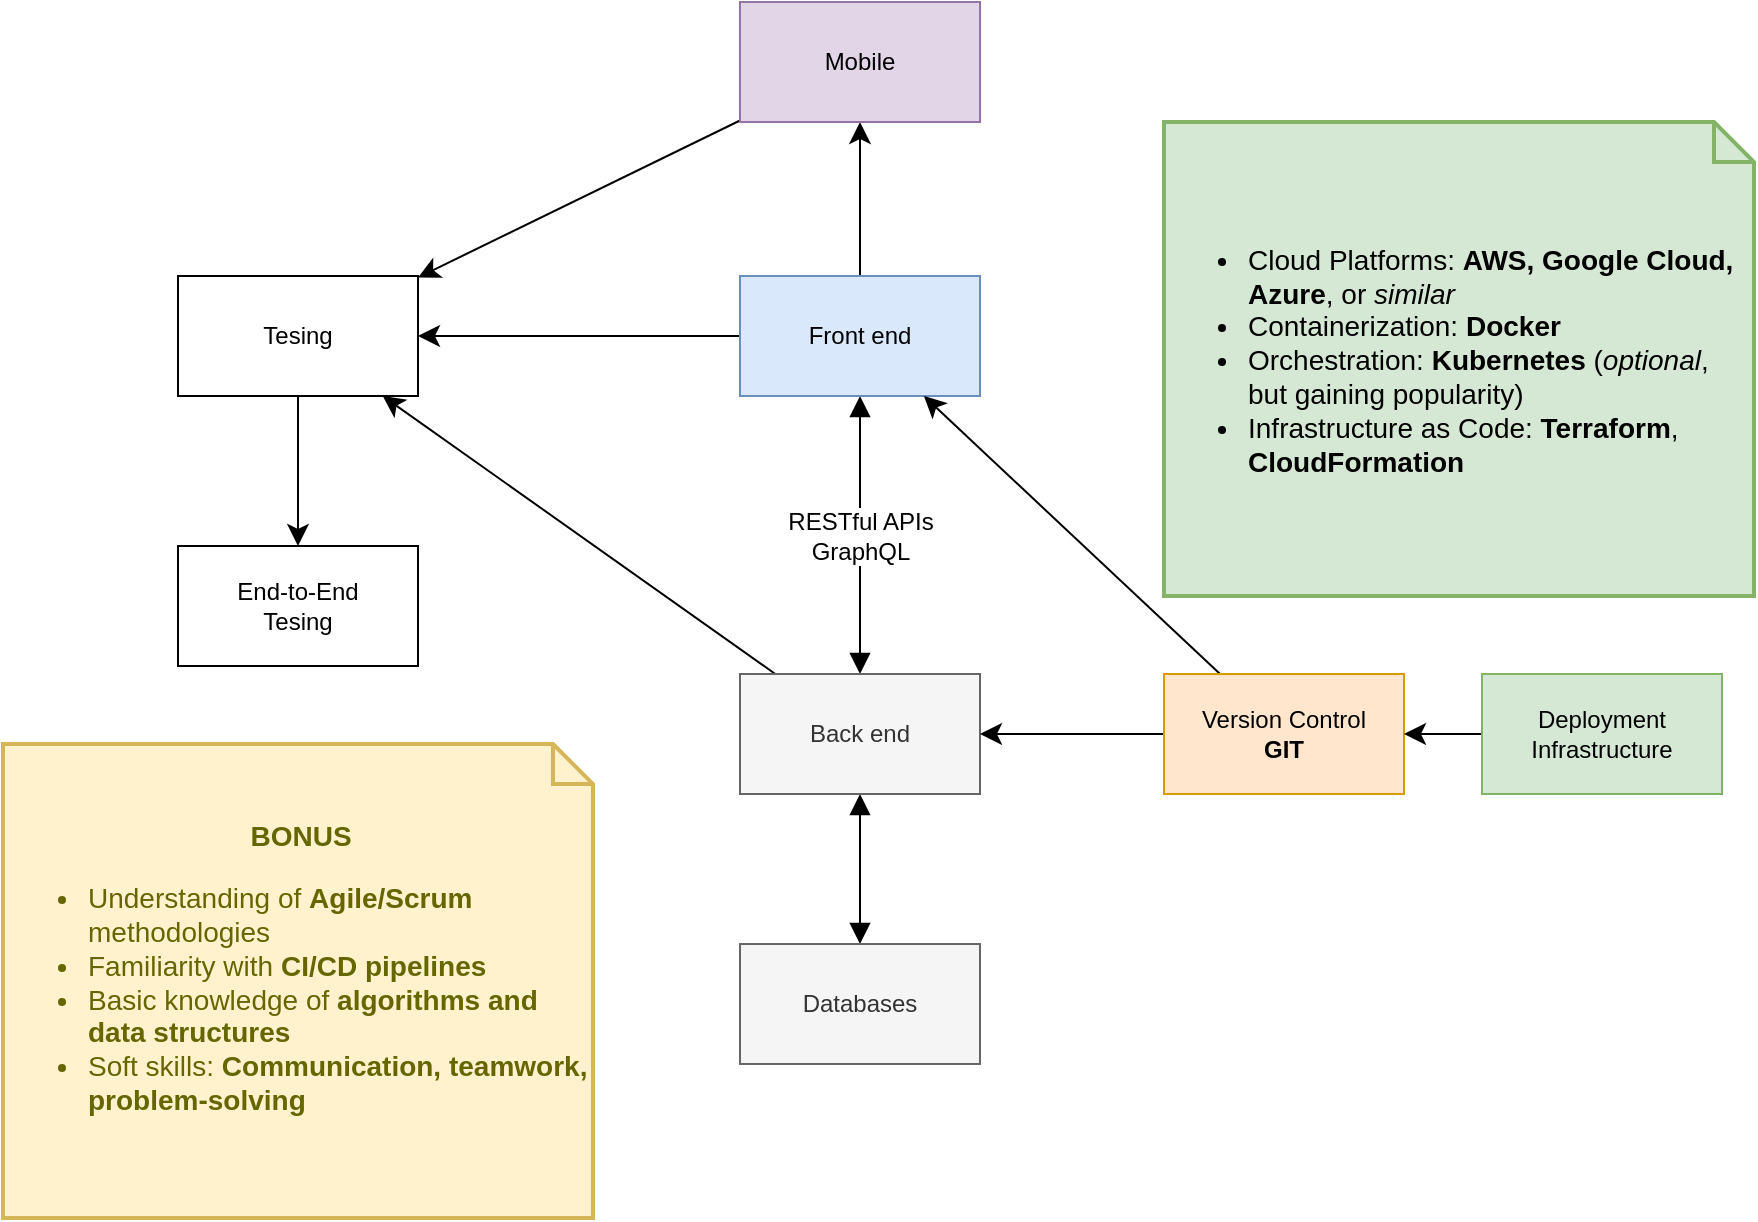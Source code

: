 <mxfile version="24.7.14" pages="4">
  <diagram id="m7xUuz93EVI3s8dwn7_o" name="Full stack">
    <mxGraphModel dx="1834" dy="1204" grid="0" gridSize="10" guides="1" tooltips="1" connect="1" arrows="1" fold="1" page="0" pageScale="1" pageWidth="850" pageHeight="1100" math="0" shadow="0">
      <root>
        <mxCell id="0" />
        <mxCell id="1" parent="0" />
        <mxCell id="BvwoRvcoWX2RcD_kSC25-17" value="&lt;div&gt;RESTful APIs&lt;/div&gt;&lt;div&gt;GraphQL&lt;br&gt;&lt;/div&gt;" style="edgeStyle=none;curved=1;rounded=0;orthogonalLoop=1;jettySize=auto;html=1;fontSize=12;startSize=8;endSize=8;startArrow=block;startFill=1;endArrow=block;endFill=1;" edge="1" parent="1" source="BvwoRvcoWX2RcD_kSC25-2" target="BvwoRvcoWX2RcD_kSC25-5">
          <mxGeometry relative="1" as="geometry" />
        </mxCell>
        <mxCell id="BvwoRvcoWX2RcD_kSC25-26" value="" style="edgeStyle=none;curved=1;rounded=0;orthogonalLoop=1;jettySize=auto;html=1;fontSize=12;startSize=8;endSize=8;" edge="1" parent="1" source="BvwoRvcoWX2RcD_kSC25-2" target="BvwoRvcoWX2RcD_kSC25-25">
          <mxGeometry relative="1" as="geometry" />
        </mxCell>
        <mxCell id="7Zae3B4ugFgc-AKkHFtN-2" value="" style="edgeStyle=none;curved=1;rounded=0;orthogonalLoop=1;jettySize=auto;html=1;fontSize=12;startSize=8;endSize=8;" edge="1" parent="1" source="BvwoRvcoWX2RcD_kSC25-2" target="7Zae3B4ugFgc-AKkHFtN-1">
          <mxGeometry relative="1" as="geometry" />
        </mxCell>
        <UserObject label="Front end" link="data:page/id,nIyB53TYzXvNyNt6XJS2" id="BvwoRvcoWX2RcD_kSC25-2">
          <mxCell style="whiteSpace=wrap;html=1;fillColor=#dae8fc;strokeColor=#6c8ebf;" vertex="1" parent="1">
            <mxGeometry x="253" y="-257" width="120" height="60" as="geometry" />
          </mxCell>
        </UserObject>
        <mxCell id="BvwoRvcoWX2RcD_kSC25-18" value="" style="edgeStyle=none;curved=1;rounded=0;orthogonalLoop=1;jettySize=auto;html=1;fontSize=12;startSize=8;endSize=8;startArrow=block;startFill=1;endArrow=block;endFill=1;" edge="1" parent="1" source="BvwoRvcoWX2RcD_kSC25-5" target="BvwoRvcoWX2RcD_kSC25-7">
          <mxGeometry relative="1" as="geometry" />
        </mxCell>
        <mxCell id="BvwoRvcoWX2RcD_kSC25-27" style="edgeStyle=none;curved=1;rounded=0;orthogonalLoop=1;jettySize=auto;html=1;fontSize=12;startSize=8;endSize=8;" edge="1" parent="1" source="BvwoRvcoWX2RcD_kSC25-5" target="BvwoRvcoWX2RcD_kSC25-25">
          <mxGeometry relative="1" as="geometry" />
        </mxCell>
        <UserObject label="&lt;div&gt;Back end&lt;/div&gt;" link="data:page/id,PNdT6LuRXR8eZHLKOw4P" id="BvwoRvcoWX2RcD_kSC25-5">
          <mxCell style="whiteSpace=wrap;html=1;fillColor=#f5f5f5;fontColor=#333333;strokeColor=#666666;" vertex="1" parent="1">
            <mxGeometry x="253" y="-58" width="120" height="60" as="geometry" />
          </mxCell>
        </UserObject>
        <mxCell id="BvwoRvcoWX2RcD_kSC25-7" value="&lt;div&gt;Databases&lt;/div&gt;" style="whiteSpace=wrap;html=1;fillColor=#f5f5f5;fontColor=#333333;strokeColor=#666666;" vertex="1" parent="1">
          <mxGeometry x="253" y="77" width="120" height="60" as="geometry" />
        </mxCell>
        <mxCell id="BvwoRvcoWX2RcD_kSC25-19" style="edgeStyle=none;curved=1;rounded=0;orthogonalLoop=1;jettySize=auto;html=1;fontSize=12;startSize=8;endSize=8;" edge="1" parent="1" source="BvwoRvcoWX2RcD_kSC25-9" target="BvwoRvcoWX2RcD_kSC25-2">
          <mxGeometry relative="1" as="geometry" />
        </mxCell>
        <mxCell id="BvwoRvcoWX2RcD_kSC25-20" style="edgeStyle=none;curved=1;rounded=0;orthogonalLoop=1;jettySize=auto;html=1;fontSize=12;startSize=8;endSize=8;" edge="1" parent="1" source="BvwoRvcoWX2RcD_kSC25-9" target="BvwoRvcoWX2RcD_kSC25-5">
          <mxGeometry relative="1" as="geometry" />
        </mxCell>
        <mxCell id="BvwoRvcoWX2RcD_kSC25-9" value="&lt;div&gt;Version Control&lt;b&gt;&lt;br&gt;&lt;/b&gt;&lt;/div&gt;&lt;div&gt;&lt;b&gt;GIT&lt;/b&gt;&lt;/div&gt;" style="whiteSpace=wrap;html=1;fillColor=#ffe6cc;strokeColor=#d79b00;" vertex="1" parent="1">
          <mxGeometry x="465" y="-58" width="120" height="60" as="geometry" />
        </mxCell>
        <mxCell id="BvwoRvcoWX2RcD_kSC25-22" style="edgeStyle=none;curved=1;rounded=0;orthogonalLoop=1;jettySize=auto;html=1;fontSize=12;startSize=8;endSize=8;" edge="1" parent="1" source="BvwoRvcoWX2RcD_kSC25-11" target="BvwoRvcoWX2RcD_kSC25-9">
          <mxGeometry relative="1" as="geometry" />
        </mxCell>
        <mxCell id="BvwoRvcoWX2RcD_kSC25-11" value="&lt;div&gt;Deployment&lt;/div&gt;Infrastructure" style="whiteSpace=wrap;html=1;fillColor=#d5e8d4;strokeColor=#82b366;" vertex="1" parent="1">
          <mxGeometry x="624" y="-58" width="120" height="60" as="geometry" />
        </mxCell>
        <mxCell id="BvwoRvcoWX2RcD_kSC25-30" value="" style="edgeStyle=none;curved=1;rounded=0;orthogonalLoop=1;jettySize=auto;html=1;fontSize=12;startSize=8;endSize=8;" edge="1" parent="1" source="BvwoRvcoWX2RcD_kSC25-25" target="BvwoRvcoWX2RcD_kSC25-29">
          <mxGeometry relative="1" as="geometry" />
        </mxCell>
        <mxCell id="BvwoRvcoWX2RcD_kSC25-25" value="&lt;div&gt;Tesing&lt;/div&gt;" style="whiteSpace=wrap;html=1;" vertex="1" parent="1">
          <mxGeometry x="-28" y="-257" width="120" height="60" as="geometry" />
        </mxCell>
        <mxCell id="BvwoRvcoWX2RcD_kSC25-28" value="&lt;div&gt;&lt;div align=&quot;center&quot;&gt;&lt;b&gt;BONUS&lt;/b&gt;&lt;br&gt;&lt;/div&gt;&lt;ul&gt;&lt;li&gt;Understanding of &lt;b&gt;Agile/Scrum&lt;/b&gt; methodologies&lt;/li&gt;&lt;li&gt;Familiarity with &lt;b&gt;CI/CD pipelines&lt;/b&gt;&lt;/li&gt;&lt;li&gt;Basic knowledge of &lt;b&gt;algorithms and data structures&lt;/b&gt;&lt;/li&gt;&lt;li&gt;Soft skills: &lt;b&gt;Communication, teamwork, problem-solving&lt;/b&gt;&lt;/li&gt;&lt;/ul&gt;&lt;/div&gt;" style="shape=note;strokeWidth=2;fontSize=14;size=20;whiteSpace=wrap;html=1;fillColor=#fff2cc;strokeColor=#d6b656;fontColor=#666600;align=left;" vertex="1" parent="1">
          <mxGeometry x="-115.5" y="-23" width="295" height="237" as="geometry" />
        </mxCell>
        <mxCell id="BvwoRvcoWX2RcD_kSC25-29" value="&lt;div&gt;End-to-End&lt;/div&gt;&lt;div&gt;Tesing&lt;/div&gt;" style="whiteSpace=wrap;html=1;" vertex="1" parent="1">
          <mxGeometry x="-28" y="-122" width="120" height="60" as="geometry" />
        </mxCell>
        <mxCell id="AOdWAAgd6h2X3yLVZEhD-1" value="&lt;ul&gt;&lt;li&gt;Cloud Platforms: &lt;b&gt;AWS, Google Cloud, Azure&lt;/b&gt;, or &lt;i&gt;similar&lt;/i&gt;&lt;/li&gt;&lt;li&gt;Containerization: &lt;b&gt;Docker&lt;/b&gt;&lt;/li&gt;&lt;li&gt;Orchestration: &lt;b&gt;Kubernetes &lt;/b&gt;(&lt;i&gt;optional&lt;/i&gt;, but gaining popularity)&lt;/li&gt;&lt;li&gt;Infrastructure as Code: &lt;b&gt;Terraform&lt;/b&gt;, &lt;b&gt;CloudFormation&lt;/b&gt;&lt;/li&gt;&lt;/ul&gt;" style="shape=note;strokeWidth=2;fontSize=14;size=20;whiteSpace=wrap;html=1;fillColor=#d5e8d4;strokeColor=#82b366;align=left;" vertex="1" parent="1">
          <mxGeometry x="465" y="-334" width="295" height="237" as="geometry" />
        </mxCell>
        <mxCell id="7Zae3B4ugFgc-AKkHFtN-3" style="edgeStyle=none;curved=1;rounded=0;orthogonalLoop=1;jettySize=auto;html=1;fontSize=12;startSize=8;endSize=8;" edge="1" parent="1" source="7Zae3B4ugFgc-AKkHFtN-1" target="BvwoRvcoWX2RcD_kSC25-25">
          <mxGeometry relative="1" as="geometry" />
        </mxCell>
        <UserObject label="Mobile" link="data:page/id,V01Ff16eqjEKWwpmBkew" id="7Zae3B4ugFgc-AKkHFtN-1">
          <mxCell style="whiteSpace=wrap;html=1;fillColor=#e1d5e7;strokeColor=#9673a6;" vertex="1" parent="1">
            <mxGeometry x="253" y="-394" width="120" height="60" as="geometry" />
          </mxCell>
        </UserObject>
      </root>
    </mxGraphModel>
  </diagram>
  <diagram name="Backend" id="PNdT6LuRXR8eZHLKOw4P">
    <mxGraphModel dx="1434" dy="1196" grid="0" gridSize="10" guides="1" tooltips="1" connect="1" arrows="1" fold="1" page="0" pageScale="1" pageWidth="850" pageHeight="1100" math="0" shadow="0">
      <root>
        <mxCell id="0" />
        <mxCell id="1" parent="0" />
        <mxCell id="nO5aK_AD1AAB6odNBOJn-2" value="" style="edgeStyle=none;curved=1;rounded=0;orthogonalLoop=1;jettySize=auto;html=1;fontSize=12;startSize=8;endSize=8;" parent="1" source="Y7SEaIFlZ8AR4FOQCWsH-21" target="nO5aK_AD1AAB6odNBOJn-1" edge="1">
          <mxGeometry relative="1" as="geometry" />
        </mxCell>
        <mxCell id="nO5aK_AD1AAB6odNBOJn-4" value="" style="edgeStyle=none;curved=1;rounded=0;orthogonalLoop=1;jettySize=auto;html=1;fontSize=12;startSize=8;endSize=8;" parent="1" source="Y7SEaIFlZ8AR4FOQCWsH-21" target="nO5aK_AD1AAB6odNBOJn-3" edge="1">
          <mxGeometry relative="1" as="geometry" />
        </mxCell>
        <mxCell id="Y7SEaIFlZ8AR4FOQCWsH-21" value="Java" style="whiteSpace=wrap;html=1;fontStyle=1;fontSize=14;" parent="1" vertex="1">
          <mxGeometry x="411" y="125" width="120" height="60" as="geometry" />
        </mxCell>
        <mxCell id="nO5aK_AD1AAB6odNBOJn-14" value="" style="edgeStyle=none;curved=1;rounded=0;orthogonalLoop=1;jettySize=auto;html=1;fontSize=12;startSize=8;endSize=8;" parent="1" source="Y7SEaIFlZ8AR4FOQCWsH-23" target="nO5aK_AD1AAB6odNBOJn-13" edge="1">
          <mxGeometry relative="1" as="geometry" />
        </mxCell>
        <mxCell id="nO5aK_AD1AAB6odNBOJn-16" value="" style="edgeStyle=none;curved=1;rounded=0;orthogonalLoop=1;jettySize=auto;html=1;fontSize=12;startSize=8;endSize=8;" parent="1" source="Y7SEaIFlZ8AR4FOQCWsH-23" target="nO5aK_AD1AAB6odNBOJn-15" edge="1">
          <mxGeometry relative="1" as="geometry" />
        </mxCell>
        <mxCell id="Y7SEaIFlZ8AR4FOQCWsH-23" value="&lt;div style=&quot;font-size: 14px;&quot;&gt;Python&lt;/div&gt;" style="whiteSpace=wrap;html=1;fillColor=#0050ef;fontColor=#ffffff;strokeColor=none;fontStyle=1;fontSize=14;" parent="1" vertex="1">
          <mxGeometry x="411" y="224" width="120" height="60" as="geometry" />
        </mxCell>
        <mxCell id="nO5aK_AD1AAB6odNBOJn-6" value="" style="edgeStyle=none;curved=1;rounded=0;orthogonalLoop=1;jettySize=auto;html=1;fontSize=12;startSize=8;endSize=8;" parent="1" source="Y7SEaIFlZ8AR4FOQCWsH-25" target="nO5aK_AD1AAB6odNBOJn-5" edge="1">
          <mxGeometry relative="1" as="geometry" />
        </mxCell>
        <mxCell id="nO5aK_AD1AAB6odNBOJn-8" value="" style="edgeStyle=none;curved=1;rounded=0;orthogonalLoop=1;jettySize=auto;html=1;fontSize=12;startSize=8;endSize=8;" parent="1" source="Y7SEaIFlZ8AR4FOQCWsH-25" target="nO5aK_AD1AAB6odNBOJn-7" edge="1">
          <mxGeometry relative="1" as="geometry" />
        </mxCell>
        <mxCell id="nO5aK_AD1AAB6odNBOJn-10" value="" style="edgeStyle=none;curved=1;rounded=0;orthogonalLoop=1;jettySize=auto;html=1;fontSize=12;startSize=8;endSize=8;" parent="1" source="Y7SEaIFlZ8AR4FOQCWsH-25" target="nO5aK_AD1AAB6odNBOJn-9" edge="1">
          <mxGeometry relative="1" as="geometry" />
        </mxCell>
        <mxCell id="nO5aK_AD1AAB6odNBOJn-12" value="" style="edgeStyle=none;curved=1;rounded=0;orthogonalLoop=1;jettySize=auto;html=1;fontSize=12;startSize=8;endSize=8;" parent="1" source="Y7SEaIFlZ8AR4FOQCWsH-23" target="nO5aK_AD1AAB6odNBOJn-11" edge="1">
          <mxGeometry relative="1" as="geometry" />
        </mxCell>
        <mxCell id="JPblC8cwMiq2BDtVjVxu-2" value="" style="edgeStyle=none;curved=1;rounded=0;orthogonalLoop=1;jettySize=auto;html=1;fontSize=12;startSize=8;endSize=8;" parent="1" source="Y7SEaIFlZ8AR4FOQCWsH-25" target="JPblC8cwMiq2BDtVjVxu-1" edge="1">
          <mxGeometry relative="1" as="geometry" />
        </mxCell>
        <mxCell id="KceiAOOehTRVmEqvsPrh-2" value="" style="edgeStyle=none;curved=1;rounded=0;orthogonalLoop=1;jettySize=auto;html=1;fontSize=12;startSize=8;endSize=8;" edge="1" parent="1" source="Y7SEaIFlZ8AR4FOQCWsH-25" target="KceiAOOehTRVmEqvsPrh-1">
          <mxGeometry relative="1" as="geometry" />
        </mxCell>
        <mxCell id="XfLlDlTyyY2kdCphhUa0-1" style="edgeStyle=none;curved=1;rounded=0;orthogonalLoop=1;jettySize=auto;html=1;fontSize=12;startSize=8;endSize=8;" edge="1" parent="1" source="Y7SEaIFlZ8AR4FOQCWsH-25" target="XfLlDlTyyY2kdCphhUa0-2">
          <mxGeometry relative="1" as="geometry">
            <mxPoint x="590" y="-19" as="targetPoint" />
          </mxGeometry>
        </mxCell>
        <mxCell id="Y7SEaIFlZ8AR4FOQCWsH-25" value="JS | &lt;font color=&quot;#ffffff&quot;&gt;TS&lt;/font&gt;" style="whiteSpace=wrap;html=1;gradientColor=#0066CC;fillColor=#FFFF33;gradientDirection=east;fontStyle=1;fontSize=14;strokeColor=default;" parent="1" vertex="1">
          <mxGeometry x="411" y="25" width="120" height="60" as="geometry" />
        </mxCell>
        <mxCell id="sKNwbPntzzKK7yOjFyAc-1" value="Rust" style="whiteSpace=wrap;html=1;fontStyle=1" parent="1" vertex="1">
          <mxGeometry x="411" y="323" width="120" height="60" as="geometry" />
        </mxCell>
        <mxCell id="nO5aK_AD1AAB6odNBOJn-1" value="Spring" style="whiteSpace=wrap;html=1;" parent="1" vertex="1">
          <mxGeometry x="651" y="125" width="120" height="60" as="geometry" />
        </mxCell>
        <mxCell id="nO5aK_AD1AAB6odNBOJn-3" value="Quarkus" style="whiteSpace=wrap;html=1;" parent="1" vertex="1">
          <mxGeometry x="171" y="125" width="120" height="60" as="geometry" />
        </mxCell>
        <mxCell id="XfLlDlTyyY2kdCphhUa0-3" value="" style="edgeStyle=none;curved=1;rounded=0;orthogonalLoop=1;jettySize=auto;html=1;fontSize=12;startSize=8;endSize=8;" edge="1" parent="1" source="nO5aK_AD1AAB6odNBOJn-5" target="JPblC8cwMiq2BDtVjVxu-1">
          <mxGeometry relative="1" as="geometry" />
        </mxCell>
        <UserObject label="Express" link="https://expressjs.com/" linkTarget="_blank" id="nO5aK_AD1AAB6odNBOJn-5">
          <mxCell style="whiteSpace=wrap;html=1;" parent="1" vertex="1">
            <mxGeometry x="78" y="-82" width="120" height="60" as="geometry" />
          </mxCell>
        </UserObject>
        <mxCell id="nO5aK_AD1AAB6odNBOJn-7" value="Hono" style="whiteSpace=wrap;html=1;" parent="1" vertex="1">
          <mxGeometry x="257" y="-82" width="120" height="60" as="geometry" />
        </mxCell>
        <UserObject label="Koa" link="https://koajs.com/" linkTarget="_blank" id="nO5aK_AD1AAB6odNBOJn-9">
          <mxCell style="whiteSpace=wrap;html=1;" parent="1" vertex="1">
            <mxGeometry x="411" y="-82" width="120" height="60" as="geometry" />
          </mxCell>
        </UserObject>
        <mxCell id="nO5aK_AD1AAB6odNBOJn-11" value="FastAPI" style="whiteSpace=wrap;html=1;" parent="1" vertex="1">
          <mxGeometry x="651" y="315" width="120" height="60" as="geometry" />
        </mxCell>
        <mxCell id="nO5aK_AD1AAB6odNBOJn-13" value="Django" style="whiteSpace=wrap;html=1;" parent="1" vertex="1">
          <mxGeometry x="651" y="224" width="120" height="60" as="geometry" />
        </mxCell>
        <mxCell id="nO5aK_AD1AAB6odNBOJn-15" value="Flask" style="whiteSpace=wrap;html=1;" parent="1" vertex="1">
          <mxGeometry x="171" y="224" width="120" height="60" as="geometry" />
        </mxCell>
        <mxCell id="nO5aK_AD1AAB6odNBOJn-17" value="Go" style="whiteSpace=wrap;html=1;fontStyle=1;fillColor=#1ba1e2;fontColor=#ffffff;strokeColor=none;" parent="1" vertex="1">
          <mxGeometry x="411" y="415" width="120" height="60" as="geometry" />
        </mxCell>
        <UserObject label="Nest" link="https://nestjs.com/" linkTarget="_blank" id="JPblC8cwMiq2BDtVjVxu-1">
          <mxCell style="whiteSpace=wrap;html=1;" parent="1" vertex="1">
            <mxGeometry x="78" y="25" width="120" height="60" as="geometry" />
          </mxCell>
        </UserObject>
        <mxCell id="uk381Brg6uhN6zdhtx_q-1" value="Swagger" style="whiteSpace=wrap;html=1;" parent="1" vertex="1">
          <mxGeometry x="171" y="409" width="120" height="60" as="geometry" />
        </mxCell>
        <UserObject label="Elysia" link="https://elysiajs.com/" id="KceiAOOehTRVmEqvsPrh-1">
          <mxCell style="whiteSpace=wrap;html=1;" vertex="1" parent="1">
            <mxGeometry x="651" y="25" width="120" height="60" as="geometry" />
          </mxCell>
        </UserObject>
        <mxCell id="XfLlDlTyyY2kdCphhUa0-2" value="Fastify" style="whiteSpace=wrap;html=1;" vertex="1" parent="1">
          <mxGeometry x="648" y="-75" width="120" height="60" as="geometry" />
        </mxCell>
        <UserObject label="solidity" link="https://soliditylang.org/" linkTarget="_blank" id="E2nZeII68nKwlq2n4QuQ-1">
          <mxCell style="whiteSpace=wrap;html=1;fontStyle=1;fillColor=#410E9E;fontColor=#ffffff;strokeColor=#432D57;fontSize=14;" vertex="1" parent="1">
            <mxGeometry x="411" y="518" width="120" height="60" as="geometry" />
          </mxCell>
        </UserObject>
      </root>
    </mxGraphModel>
  </diagram>
  <diagram id="nIyB53TYzXvNyNt6XJS2" name="Frontend">
    <mxGraphModel dx="1834" dy="1196" grid="0" gridSize="10" guides="1" tooltips="1" connect="1" arrows="1" fold="1" page="0" pageScale="1" pageWidth="850" pageHeight="1100" math="0" shadow="0">
      <root>
        <mxCell id="0" />
        <mxCell id="1" parent="0" />
        <mxCell id="MN-bn0IVuHoeuwzcwp6I-14" value="" style="edgeStyle=none;curved=1;rounded=0;orthogonalLoop=1;jettySize=auto;html=1;fontSize=12;startSize=8;endSize=8;" parent="1" source="MN-bn0IVuHoeuwzcwp6I-2" target="MN-bn0IVuHoeuwzcwp6I-13" edge="1">
          <mxGeometry relative="1" as="geometry" />
        </mxCell>
        <mxCell id="MN-bn0IVuHoeuwzcwp6I-2" value="HTML" style="whiteSpace=wrap;html=1;fillColor=#fa6800;fontColor=#FFFFFF;strokeColor=none;fontStyle=1" parent="1" vertex="1">
          <mxGeometry x="-221" y="106" width="120" height="60" as="geometry" />
        </mxCell>
        <mxCell id="MN-bn0IVuHoeuwzcwp6I-5" value="" style="edgeStyle=none;curved=1;rounded=0;orthogonalLoop=1;jettySize=auto;html=1;fontSize=12;startSize=8;endSize=8;" parent="1" source="MN-bn0IVuHoeuwzcwp6I-3" target="MN-bn0IVuHoeuwzcwp6I-4" edge="1">
          <mxGeometry relative="1" as="geometry" />
        </mxCell>
        <mxCell id="MN-bn0IVuHoeuwzcwp6I-7" value="" style="edgeStyle=none;curved=1;rounded=0;orthogonalLoop=1;jettySize=auto;html=1;fontSize=12;startSize=8;endSize=8;" parent="1" source="MN-bn0IVuHoeuwzcwp6I-3" target="MN-bn0IVuHoeuwzcwp6I-6" edge="1">
          <mxGeometry relative="1" as="geometry" />
        </mxCell>
        <mxCell id="MN-bn0IVuHoeuwzcwp6I-8" value="" style="edgeStyle=none;curved=1;rounded=0;orthogonalLoop=1;jettySize=auto;html=1;fontSize=12;startSize=8;endSize=8;" parent="1" source="MN-bn0IVuHoeuwzcwp6I-3" target="MN-bn0IVuHoeuwzcwp6I-6" edge="1">
          <mxGeometry relative="1" as="geometry" />
        </mxCell>
        <mxCell id="MN-bn0IVuHoeuwzcwp6I-9" value="" style="edgeStyle=none;curved=1;rounded=0;orthogonalLoop=1;jettySize=auto;html=1;fontSize=12;startSize=8;endSize=8;" parent="1" source="MN-bn0IVuHoeuwzcwp6I-3" target="MN-bn0IVuHoeuwzcwp6I-6" edge="1">
          <mxGeometry relative="1" as="geometry" />
        </mxCell>
        <mxCell id="MN-bn0IVuHoeuwzcwp6I-10" value="" style="edgeStyle=none;curved=1;rounded=0;orthogonalLoop=1;jettySize=auto;html=1;fontSize=12;startSize=8;endSize=8;" parent="1" source="MN-bn0IVuHoeuwzcwp6I-3" target="MN-bn0IVuHoeuwzcwp6I-6" edge="1">
          <mxGeometry relative="1" as="geometry" />
        </mxCell>
        <mxCell id="MN-bn0IVuHoeuwzcwp6I-12" value="" style="edgeStyle=none;curved=1;rounded=0;orthogonalLoop=1;jettySize=auto;html=1;fontSize=12;startSize=8;endSize=8;" parent="1" source="MN-bn0IVuHoeuwzcwp6I-3" target="MN-bn0IVuHoeuwzcwp6I-11" edge="1">
          <mxGeometry relative="1" as="geometry" />
        </mxCell>
        <mxCell id="MN-bn0IVuHoeuwzcwp6I-3" value="CSS" style="whiteSpace=wrap;html=1;fillColor=#0050ef;strokeColor=none;fontStyle=1;fontColor=#ffffff;" parent="1" vertex="1">
          <mxGeometry x="56" y="106" width="120" height="60" as="geometry" />
        </mxCell>
        <mxCell id="MN-bn0IVuHoeuwzcwp6I-4" value="SASS" style="whiteSpace=wrap;html=1;fillColor=#d80073;fontColor=#ffffff;strokeColor=none;fontStyle=1" parent="1" vertex="1">
          <mxGeometry x="245" y="-37" width="120" height="60" as="geometry" />
        </mxCell>
        <mxCell id="MN-bn0IVuHoeuwzcwp6I-6" value="&lt;div&gt;Less.js&lt;/div&gt;" style="whiteSpace=wrap;html=1;strokeColor=default;fillColor=#000099;fontColor=#FFFFFF;fontStyle=1" parent="1" vertex="1">
          <mxGeometry x="249" y="222" width="120" height="60" as="geometry" />
        </mxCell>
        <mxCell id="MN-bn0IVuHoeuwzcwp6I-11" value="Stylus" style="whiteSpace=wrap;html=1;fillColor=#60a917;fontColor=#ffffff;strokeColor=none;fontStyle=1" parent="1" vertex="1">
          <mxGeometry x="296" y="106" width="120" height="60" as="geometry" />
        </mxCell>
        <UserObject label="HTMX" link="https://htmx.org/" linkTarget="_blank" id="MN-bn0IVuHoeuwzcwp6I-13">
          <mxCell style="whiteSpace=wrap;html=1;fontStyle=1;fontColor=#000099;" parent="1" vertex="1">
            <mxGeometry x="-221" y="286" width="120" height="60" as="geometry" />
          </mxCell>
        </UserObject>
        <mxCell id="sR6dJgCxrbjV7TfOWmfw-3" value="" style="edgeStyle=none;curved=1;rounded=0;orthogonalLoop=1;jettySize=auto;html=1;fontSize=12;startSize=8;endSize=8;" parent="1" source="3kzzyJzVfC0BVQ53bhCi-1" target="sR6dJgCxrbjV7TfOWmfw-1" edge="1">
          <mxGeometry relative="1" as="geometry" />
        </mxCell>
        <mxCell id="sR6dJgCxrbjV7TfOWmfw-4" value="TypeScript" style="edgeLabel;html=1;align=center;verticalAlign=middle;resizable=0;points=[];fontSize=12;" parent="sR6dJgCxrbjV7TfOWmfw-3" vertex="1" connectable="0">
          <mxGeometry x="-0.035" y="1" relative="1" as="geometry">
            <mxPoint as="offset" />
          </mxGeometry>
        </mxCell>
        <mxCell id="sR6dJgCxrbjV7TfOWmfw-5" style="edgeStyle=none;curved=1;rounded=0;orthogonalLoop=1;jettySize=auto;html=1;fontSize=12;startSize=8;endSize=8;" parent="1" source="3kzzyJzVfC0BVQ53bhCi-1" target="3kzzyJzVfC0BVQ53bhCi-3" edge="1">
          <mxGeometry relative="1" as="geometry" />
        </mxCell>
        <mxCell id="sR6dJgCxrbjV7TfOWmfw-6" style="edgeStyle=none;curved=1;rounded=0;orthogonalLoop=1;jettySize=auto;html=1;fontSize=12;startSize=8;endSize=8;" parent="1" source="3kzzyJzVfC0BVQ53bhCi-1" target="3kzzyJzVfC0BVQ53bhCi-2" edge="1">
          <mxGeometry relative="1" as="geometry" />
        </mxCell>
        <mxCell id="sR6dJgCxrbjV7TfOWmfw-7" style="edgeStyle=none;curved=1;rounded=0;orthogonalLoop=1;jettySize=auto;html=1;fontSize=12;startSize=8;endSize=8;" parent="1" source="3kzzyJzVfC0BVQ53bhCi-1" target="3kzzyJzVfC0BVQ53bhCi-5" edge="1">
          <mxGeometry relative="1" as="geometry" />
        </mxCell>
        <mxCell id="sR6dJgCxrbjV7TfOWmfw-8" style="edgeStyle=none;curved=1;rounded=0;orthogonalLoop=1;jettySize=auto;html=1;fontSize=12;startSize=8;endSize=8;" parent="1" source="3kzzyJzVfC0BVQ53bhCi-1" target="3kzzyJzVfC0BVQ53bhCi-7" edge="1">
          <mxGeometry relative="1" as="geometry" />
        </mxCell>
        <mxCell id="sR6dJgCxrbjV7TfOWmfw-9" style="edgeStyle=none;curved=1;rounded=0;orthogonalLoop=1;jettySize=auto;html=1;fontSize=12;startSize=8;endSize=8;" parent="1" source="3kzzyJzVfC0BVQ53bhCi-1" target="3kzzyJzVfC0BVQ53bhCi-4" edge="1">
          <mxGeometry relative="1" as="geometry" />
        </mxCell>
        <mxCell id="sR6dJgCxrbjV7TfOWmfw-10" style="edgeStyle=none;curved=1;rounded=0;orthogonalLoop=1;jettySize=auto;html=1;fontSize=12;startSize=8;endSize=8;" parent="1" source="3kzzyJzVfC0BVQ53bhCi-1" target="3kzzyJzVfC0BVQ53bhCi-15" edge="1">
          <mxGeometry relative="1" as="geometry">
            <Array as="points">
              <mxPoint x="731" y="174" />
            </Array>
          </mxGeometry>
        </mxCell>
        <mxCell id="sR6dJgCxrbjV7TfOWmfw-12" style="edgeStyle=none;curved=1;rounded=0;orthogonalLoop=1;jettySize=auto;html=1;fontSize=12;startSize=8;endSize=8;" parent="1" source="3kzzyJzVfC0BVQ53bhCi-1" target="3kzzyJzVfC0BVQ53bhCi-20" edge="1">
          <mxGeometry relative="1" as="geometry" />
        </mxCell>
        <mxCell id="3kzzyJzVfC0BVQ53bhCi-1" value="JS - TS" style="whiteSpace=wrap;html=1;fillColor=#FFFF66;gradientColor=#0080ff;gradientDirection=east;fontStyle=1;textShadow=1;fontColor=#FFFFFF;strokeColor=none;" parent="1" vertex="1">
          <mxGeometry x="486" y="226" width="120" height="60" as="geometry" />
        </mxCell>
        <mxCell id="3kzzyJzVfC0BVQ53bhCi-6" value="" style="edgeStyle=none;curved=1;rounded=0;orthogonalLoop=1;jettySize=auto;html=1;fontSize=12;startSize=8;endSize=8;startArrow=classicThin;startFill=1;" parent="1" source="3kzzyJzVfC0BVQ53bhCi-2" target="3kzzyJzVfC0BVQ53bhCi-5" edge="1">
          <mxGeometry relative="1" as="geometry" />
        </mxCell>
        <mxCell id="3kzzyJzVfC0BVQ53bhCi-9" value="" style="edgeStyle=none;curved=1;rounded=0;orthogonalLoop=1;jettySize=auto;html=1;fontSize=12;startSize=8;endSize=8;" parent="1" source="3kzzyJzVfC0BVQ53bhCi-2" target="3kzzyJzVfC0BVQ53bhCi-8" edge="1">
          <mxGeometry relative="1" as="geometry" />
        </mxCell>
        <mxCell id="3kzzyJzVfC0BVQ53bhCi-10" value="Mobile" style="edgeLabel;html=1;align=center;verticalAlign=middle;resizable=0;points=[];fontSize=12;" parent="3kzzyJzVfC0BVQ53bhCi-9" vertex="1" connectable="0">
          <mxGeometry x="0.005" y="1" relative="1" as="geometry">
            <mxPoint as="offset" />
          </mxGeometry>
        </mxCell>
        <mxCell id="3kzzyJzVfC0BVQ53bhCi-12" value="" style="edgeStyle=none;curved=1;rounded=0;orthogonalLoop=1;jettySize=auto;html=1;fontSize=12;startSize=8;endSize=8;" parent="1" source="3kzzyJzVfC0BVQ53bhCi-2" target="3kzzyJzVfC0BVQ53bhCi-11" edge="1">
          <mxGeometry relative="1" as="geometry" />
        </mxCell>
        <mxCell id="3kzzyJzVfC0BVQ53bhCi-14" value="" style="edgeStyle=none;curved=1;rounded=0;orthogonalLoop=1;jettySize=auto;html=1;fontSize=12;startSize=8;endSize=8;" parent="1" source="3kzzyJzVfC0BVQ53bhCi-2" target="3kzzyJzVfC0BVQ53bhCi-13" edge="1">
          <mxGeometry relative="1" as="geometry" />
        </mxCell>
        <mxCell id="3kzzyJzVfC0BVQ53bhCi-2" value="React" style="whiteSpace=wrap;html=1;fillColor=#1ba1e2;fontColor=#ffffff;strokeColor=none;fontStyle=1" parent="1" vertex="1">
          <mxGeometry x="650" y="96" width="120" height="60" as="geometry" />
        </mxCell>
        <mxCell id="NvFf2eHIjPi_kuruzDwb-1" style="edgeStyle=none;curved=1;rounded=0;orthogonalLoop=1;jettySize=auto;html=1;fontSize=12;startSize=8;endSize=8;" edge="1" parent="1" source="3kzzyJzVfC0BVQ53bhCi-3" target="NvFf2eHIjPi_kuruzDwb-2">
          <mxGeometry relative="1" as="geometry">
            <mxPoint x="984" y="142" as="targetPoint" />
          </mxGeometry>
        </mxCell>
        <UserObject label="Vue" link="https://vuejs.org/" linkTarget="_blank" id="3kzzyJzVfC0BVQ53bhCi-3">
          <mxCell style="whiteSpace=wrap;html=1;fillColor=#60a917;fontColor=#ffffff;strokeColor=none;fontStyle=1" parent="1" vertex="1">
            <mxGeometry x="673" y="231" width="120" height="60" as="geometry" />
          </mxCell>
        </UserObject>
        <mxCell id="3kzzyJzVfC0BVQ53bhCi-4" value="Svetel" style="whiteSpace=wrap;html=1;fontSize=14;fontStyle=1;fontColor=#FF8000;" parent="1" vertex="1">
          <mxGeometry x="673" y="317" width="120" height="60" as="geometry" />
        </mxCell>
        <UserObject label="Preact" link="https://preactjs.com/" linkTarget="_blank" id="3kzzyJzVfC0BVQ53bhCi-5">
          <mxCell style="whiteSpace=wrap;html=1;" parent="1" vertex="1">
            <mxGeometry x="486" y="23" width="120" height="60" as="geometry" />
          </mxCell>
        </UserObject>
        <mxCell id="3kzzyJzVfC0BVQ53bhCi-7" value="Solid" style="whiteSpace=wrap;html=1;" parent="1" vertex="1">
          <mxGeometry x="673" y="427" width="120" height="60" as="geometry" />
        </mxCell>
        <mxCell id="3kzzyJzVfC0BVQ53bhCi-8" value="&lt;div&gt;React Native&lt;/div&gt;" style="whiteSpace=wrap;html=1;" parent="1" vertex="1">
          <mxGeometry x="609" y="-92" width="120" height="60" as="geometry" />
        </mxCell>
        <UserObject label="Next.js" link="https://nextjs.org/" linkTarget="_blank" id="3kzzyJzVfC0BVQ53bhCi-11">
          <mxCell style="whiteSpace=wrap;html=1;fillColor=#647687;fontColor=#ffffff;strokeColor=none;fontStyle=1;fontSize=14;" parent="1" vertex="1">
            <mxGeometry x="779" y="-109" width="120" height="60" as="geometry" />
          </mxCell>
        </UserObject>
        <UserObject label="Remix" link="https://remix.run/" linkTarget="_blank" id="3kzzyJzVfC0BVQ53bhCi-13">
          <mxCell style="whiteSpace=wrap;html=1;fillColor=#647687;fontColor=#ffffff;strokeColor=none;fontStyle=1;fontSize=14;" parent="1" vertex="1">
            <mxGeometry x="847" y="6" width="120" height="60" as="geometry" />
          </mxCell>
        </UserObject>
        <mxCell id="3kzzyJzVfC0BVQ53bhCi-16" style="edgeStyle=none;curved=1;rounded=0;orthogonalLoop=1;jettySize=auto;html=1;fontSize=12;startSize=8;endSize=8;" parent="1" source="3kzzyJzVfC0BVQ53bhCi-15" target="3kzzyJzVfC0BVQ53bhCi-2" edge="1">
          <mxGeometry relative="1" as="geometry" />
        </mxCell>
        <mxCell id="3kzzyJzVfC0BVQ53bhCi-17" style="edgeStyle=none;curved=1;rounded=0;orthogonalLoop=1;jettySize=auto;html=1;fontSize=12;startSize=8;endSize=8;" parent="1" source="3kzzyJzVfC0BVQ53bhCi-15" target="3kzzyJzVfC0BVQ53bhCi-3" edge="1">
          <mxGeometry relative="1" as="geometry" />
        </mxCell>
        <mxCell id="3kzzyJzVfC0BVQ53bhCi-18" style="edgeStyle=none;curved=1;rounded=0;orthogonalLoop=1;jettySize=auto;html=1;fontSize=12;startSize=8;endSize=8;" parent="1" source="3kzzyJzVfC0BVQ53bhCi-15" target="3kzzyJzVfC0BVQ53bhCi-4" edge="1">
          <mxGeometry relative="1" as="geometry" />
        </mxCell>
        <mxCell id="3kzzyJzVfC0BVQ53bhCi-19" style="edgeStyle=none;curved=1;rounded=0;orthogonalLoop=1;jettySize=auto;html=1;fontSize=12;startSize=8;endSize=8;" parent="1" source="3kzzyJzVfC0BVQ53bhCi-15" target="3kzzyJzVfC0BVQ53bhCi-7" edge="1">
          <mxGeometry relative="1" as="geometry" />
        </mxCell>
        <mxCell id="3kzzyJzVfC0BVQ53bhCi-15" value="Astro" style="whiteSpace=wrap;html=1;" parent="1" vertex="1">
          <mxGeometry x="1081" y="226" width="120" height="60" as="geometry" />
        </mxCell>
        <mxCell id="3kzzyJzVfC0BVQ53bhCi-20" value="Qwik" style="whiteSpace=wrap;html=1;" parent="1" vertex="1">
          <mxGeometry x="336" y="425" width="120" height="60" as="geometry" />
        </mxCell>
        <UserObject label="Angular" link="https://angular.dev/" linkTarget="_blank" id="sR6dJgCxrbjV7TfOWmfw-1">
          <mxCell style="whiteSpace=wrap;html=1;fillColor=#d80073;fontColor=#ffffff;strokeColor=#A50040;fontStyle=1;fontSize=14;" parent="1" vertex="1">
            <mxGeometry x="486" y="425" width="120" height="60" as="geometry" />
          </mxCell>
        </UserObject>
        <UserObject label="Nuxt" link="https://nuxt.com/" linkTarget="_blank" id="NvFf2eHIjPi_kuruzDwb-2">
          <mxCell style="whiteSpace=wrap;html=1;fillColor=#60a917;fontColor=#ffffff;strokeColor=#2D7600;fontStyle=1" vertex="1" parent="1">
            <mxGeometry x="1081" y="114" width="120" height="60" as="geometry" />
          </mxCell>
        </UserObject>
      </root>
    </mxGraphModel>
  </diagram>
  <diagram id="V01Ff16eqjEKWwpmBkew" name="Mobile">
    <mxGraphModel dx="1434" dy="804" grid="0" gridSize="10" guides="1" tooltips="1" connect="1" arrows="1" fold="1" page="0" pageScale="1" pageWidth="850" pageHeight="1100" math="0" shadow="0">
      <root>
        <mxCell id="0" />
        <mxCell id="1" parent="0" />
      </root>
    </mxGraphModel>
  </diagram>
</mxfile>
